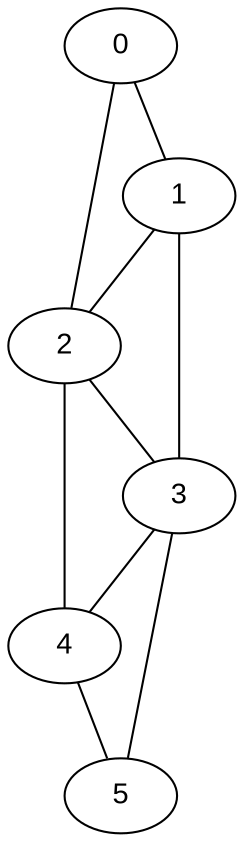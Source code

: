 graph InitialGraph {
  node [style=filled, fillcolor=white, fontname="Arial"];
  0;
  1;
  2;
  3;
  4;
  5;
  0 -- 1;
  0 -- 2;
  1 -- 2;
  1 -- 3;
  2 -- 3;
  2 -- 4;
  3 -- 4;
  3 -- 5;
  4 -- 5;
}
